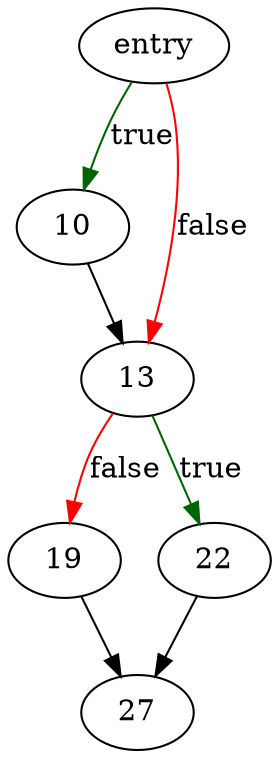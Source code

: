 digraph "human_time" {
	// Node definitions.
	2 [label=entry];
	10;
	13;
	19;
	22;
	27;

	// Edge definitions.
	2 -> 10 [
		color=darkgreen
		label=true
	];
	2 -> 13 [
		color=red
		label=false
	];
	10 -> 13;
	13 -> 19 [
		color=red
		label=false
	];
	13 -> 22 [
		color=darkgreen
		label=true
	];
	19 -> 27;
	22 -> 27;
}
